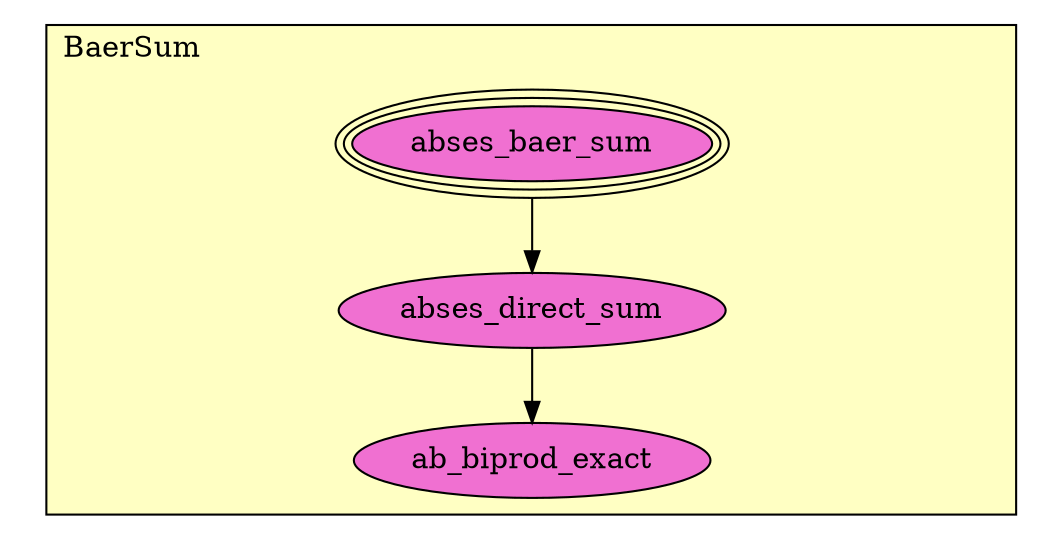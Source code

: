 digraph HoTT_Algebra_AbGroups_AbSES_BaerSum {
  graph [ratio=0.5]
  node [style=filled]
BaerSum_abses_baer_sum [label="abses_baer_sum", URL=<BaerSum.html#abses_baer_sum>, peripheries=3, fillcolor="#F070D1"] ;
BaerSum_abses_direct_sum [label="abses_direct_sum", URL=<BaerSum.html#abses_direct_sum>, fillcolor="#F070D1"] ;
BaerSum_ab_biprod_exact [label="ab_biprod_exact", URL=<BaerSum.html#ab_biprod_exact>, fillcolor="#F070D1"] ;
  BaerSum_abses_baer_sum -> BaerSum_abses_direct_sum [] ;
  BaerSum_abses_direct_sum -> BaerSum_ab_biprod_exact [] ;
subgraph cluster_BaerSum { label="BaerSum"; fillcolor="#FFFFC3"; labeljust=l; style=filled 
BaerSum_ab_biprod_exact; BaerSum_abses_direct_sum; BaerSum_abses_baer_sum; };
} /* END */
